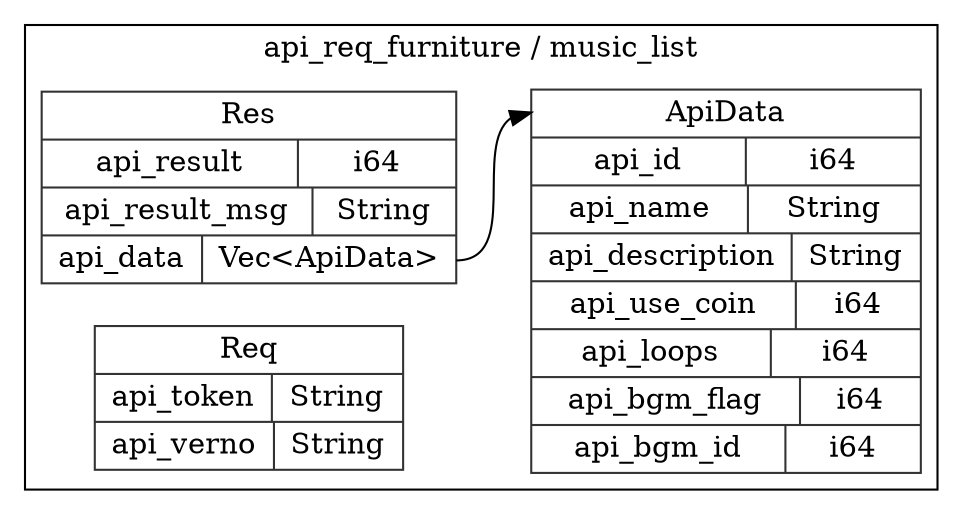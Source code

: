 digraph {
  rankdir=LR;
  subgraph cluster_0 {
    label="api_req_furniture / music_list";
    node [style="filled", color=white, style="solid", color=gray20];
    api_req_furniture__music_list__Res [label="<Res> Res  | { api_result | <api_result> i64 } | { api_result_msg | <api_result_msg> String } | { api_data | <api_data> Vec\<ApiData\> }", shape=record];
    api_req_furniture__music_list__ApiData;
    api_req_furniture__music_list__Res:api_data:e -> api_req_furniture__music_list__ApiData:ApiData:w;
    api_req_furniture__music_list__ApiData [label="<ApiData> ApiData  | { api_id | <api_id> i64 } | { api_name | <api_name> String } | { api_description | <api_description> String } | { api_use_coin | <api_use_coin> i64 } | { api_loops | <api_loops> i64 } | { api_bgm_flag | <api_bgm_flag> i64 } | { api_bgm_id | <api_bgm_id> i64 }", shape=record];
    api_req_furniture__music_list__Req [label="<Req> Req  | { api_token | <api_token> String } | { api_verno | <api_verno> String }", shape=record];
  }
}
